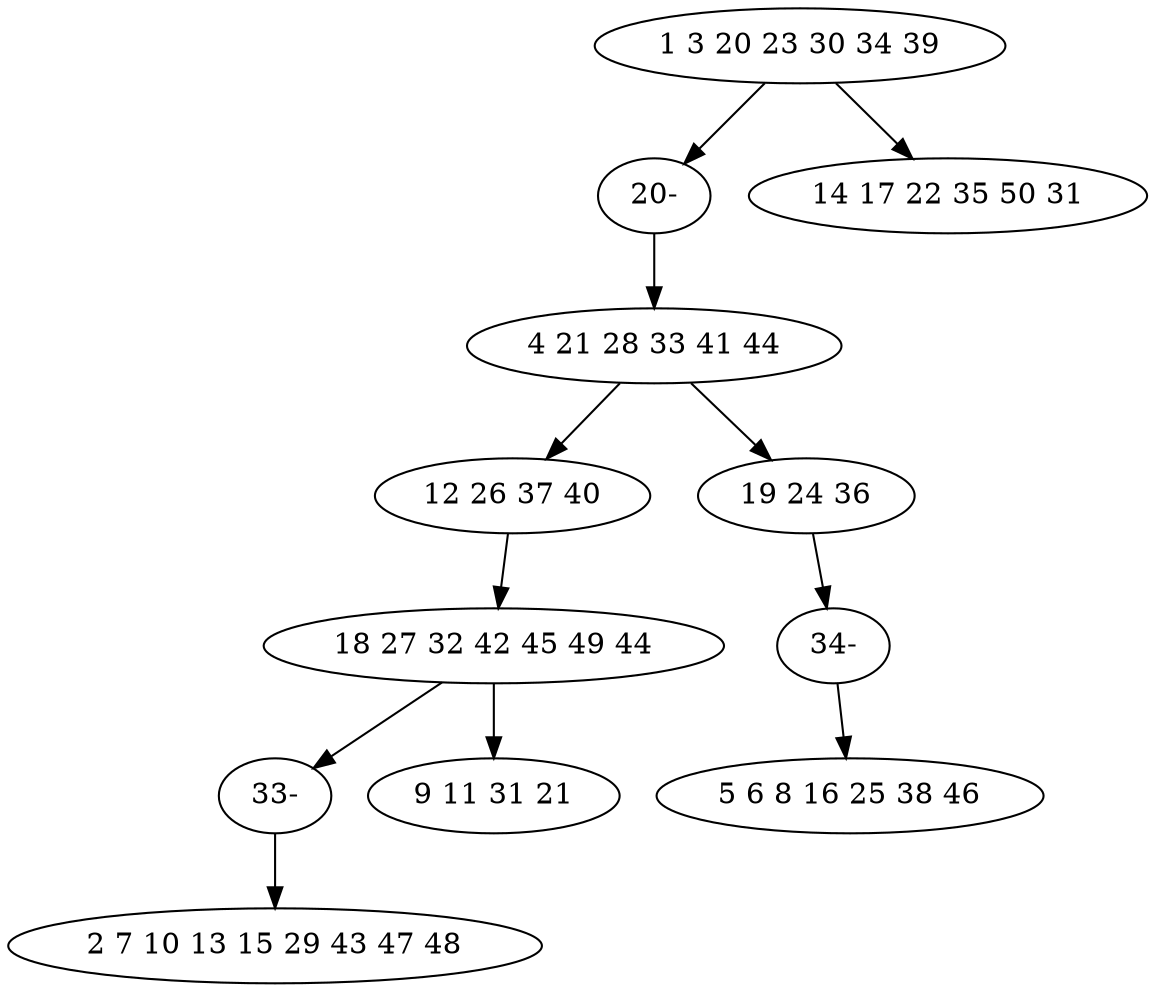 digraph true_tree {
	"0" -> "11"
	"1" -> "2"
	"2" -> "3"
	"1" -> "4"
	"3" -> "10"
	"3" -> "6"
	"4" -> "9"
	"0" -> "8"
	"9" -> "7"
	"10" -> "5"
	"11" -> "1"
	"0" [label="1 3 20 23 30 34 39"];
	"1" [label="4 21 28 33 41 44"];
	"2" [label="12 26 37 40"];
	"3" [label="18 27 32 42 45 49 44"];
	"4" [label="19 24 36"];
	"5" [label="2 7 10 13 15 29 43 47 48"];
	"6" [label="9 11 31 21"];
	"7" [label="5 6 8 16 25 38 46"];
	"8" [label="14 17 22 35 50 31"];
	"9" [label="34-"];
	"10" [label="33-"];
	"11" [label="20-"];
}
